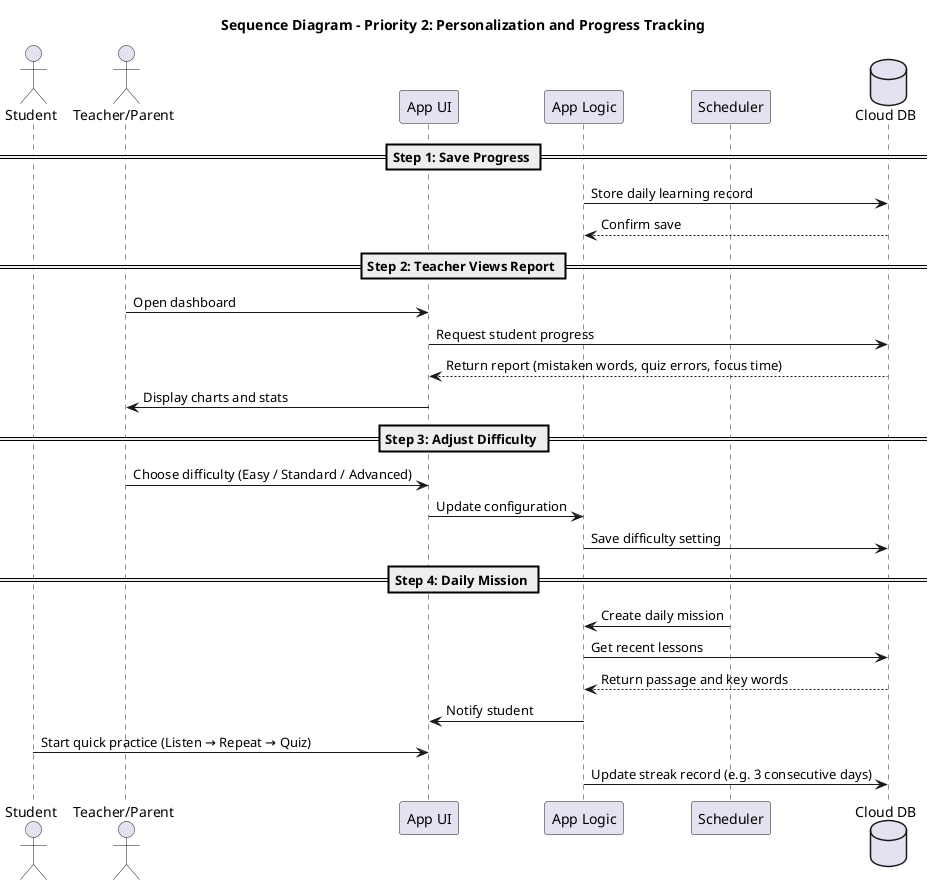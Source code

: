 @startuml TrackingFlow
title Sequence Diagram - Priority 2: Personalization and Progress Tracking

actor "Student" as U
actor "Teacher/Parent" as T
participant "App UI" as UI
participant "App Logic" as Logic
participant "Scheduler" as Sch
database "Cloud DB" as DB

== Step 1: Save Progress ==
Logic -> DB: Store daily learning record
DB --> Logic: Confirm save

== Step 2: Teacher Views Report ==
T -> UI: Open dashboard
UI -> DB: Request student progress
DB --> UI: Return report (mistaken words, quiz errors, focus time)
UI -> T: Display charts and stats

== Step 3: Adjust Difficulty ==
T -> UI: Choose difficulty (Easy / Standard / Advanced)
UI -> Logic: Update configuration
Logic -> DB: Save difficulty setting

== Step 4: Daily Mission ==
Sch -> Logic: Create daily mission
Logic -> DB: Get recent lessons
DB --> Logic: Return passage and key words
Logic -> UI: Notify student
U -> UI: Start quick practice (Listen → Repeat → Quiz)
Logic -> DB: Update streak record (e.g. 3 consecutive days)

@enduml
